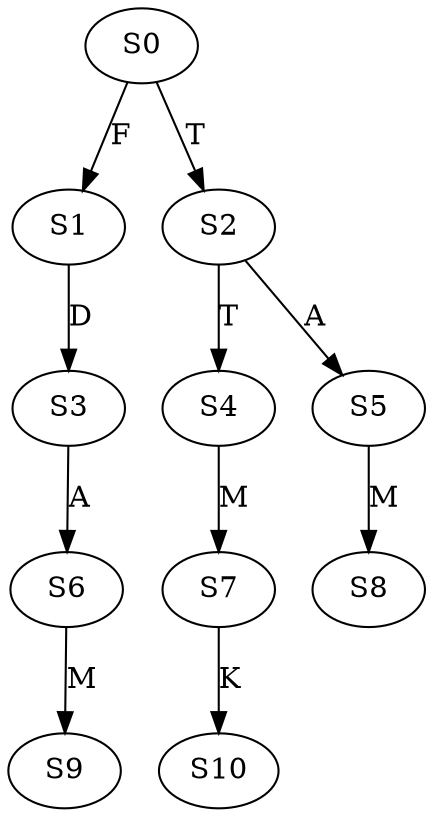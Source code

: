 strict digraph  {
	S0 -> S1 [ label = F ];
	S0 -> S2 [ label = T ];
	S1 -> S3 [ label = D ];
	S2 -> S4 [ label = T ];
	S2 -> S5 [ label = A ];
	S3 -> S6 [ label = A ];
	S4 -> S7 [ label = M ];
	S5 -> S8 [ label = M ];
	S6 -> S9 [ label = M ];
	S7 -> S10 [ label = K ];
}
